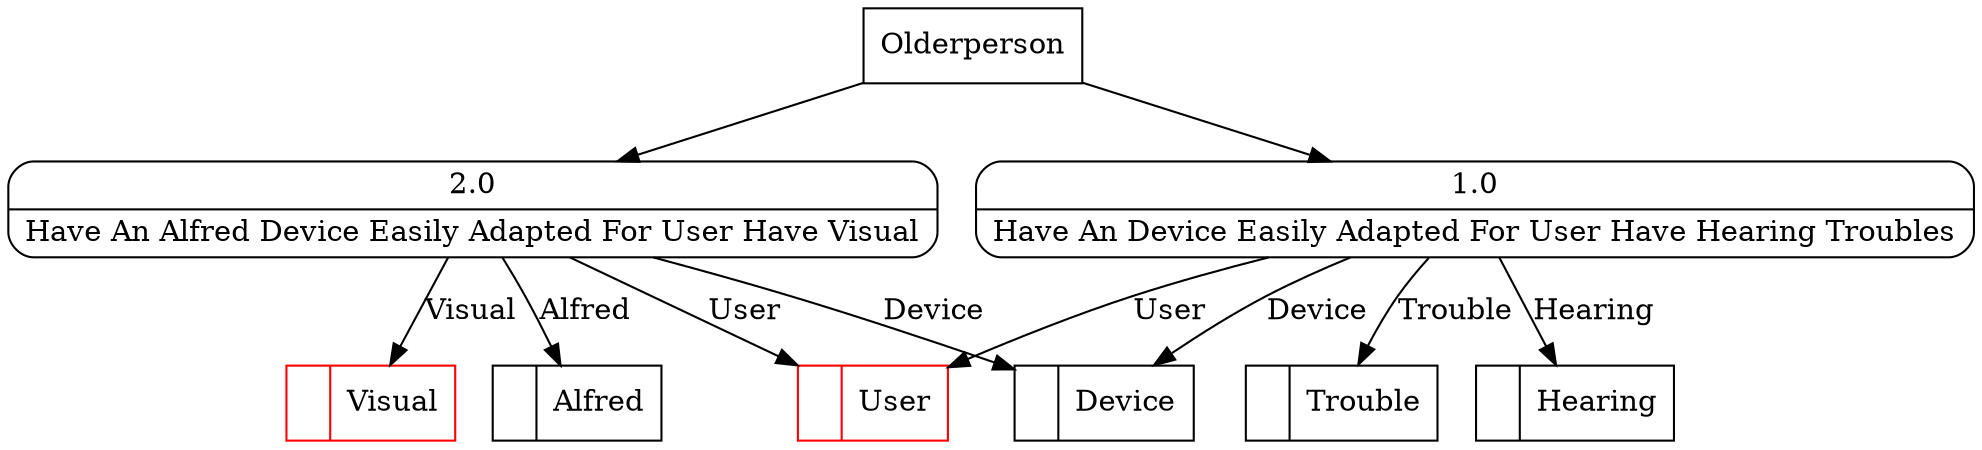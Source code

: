 digraph dfd2{ 
node[shape=record]
200 [label="<f0>  |<f1> Visual " color=red];
201 [label="<f0>  |<f1> Trouble " ];
202 [label="<f0>  |<f1> User " color=red];
203 [label="<f0>  |<f1> Device " ];
204 [label="<f0>  |<f1> Hearing " ];
205 [label="<f0>  |<f1> Alfred " ];
206 [label="Olderperson" shape=box];
207 [label="{<f0> 1.0|<f1> Have An Device Easily Adapted For User Have Hearing Troubles }" shape=Mrecord];
208 [label="{<f0> 2.0|<f1> Have An Alfred Device Easily Adapted For User Have Visual }" shape=Mrecord];
206 -> 207
206 -> 208
207 -> 203 [label="Device"]
207 -> 204 [label="Hearing"]
207 -> 202 [label="User"]
208 -> 202 [label="User"]
208 -> 200 [label="Visual"]
208 -> 203 [label="Device"]
207 -> 201 [label="Trouble"]
208 -> 205 [label="Alfred"]
}